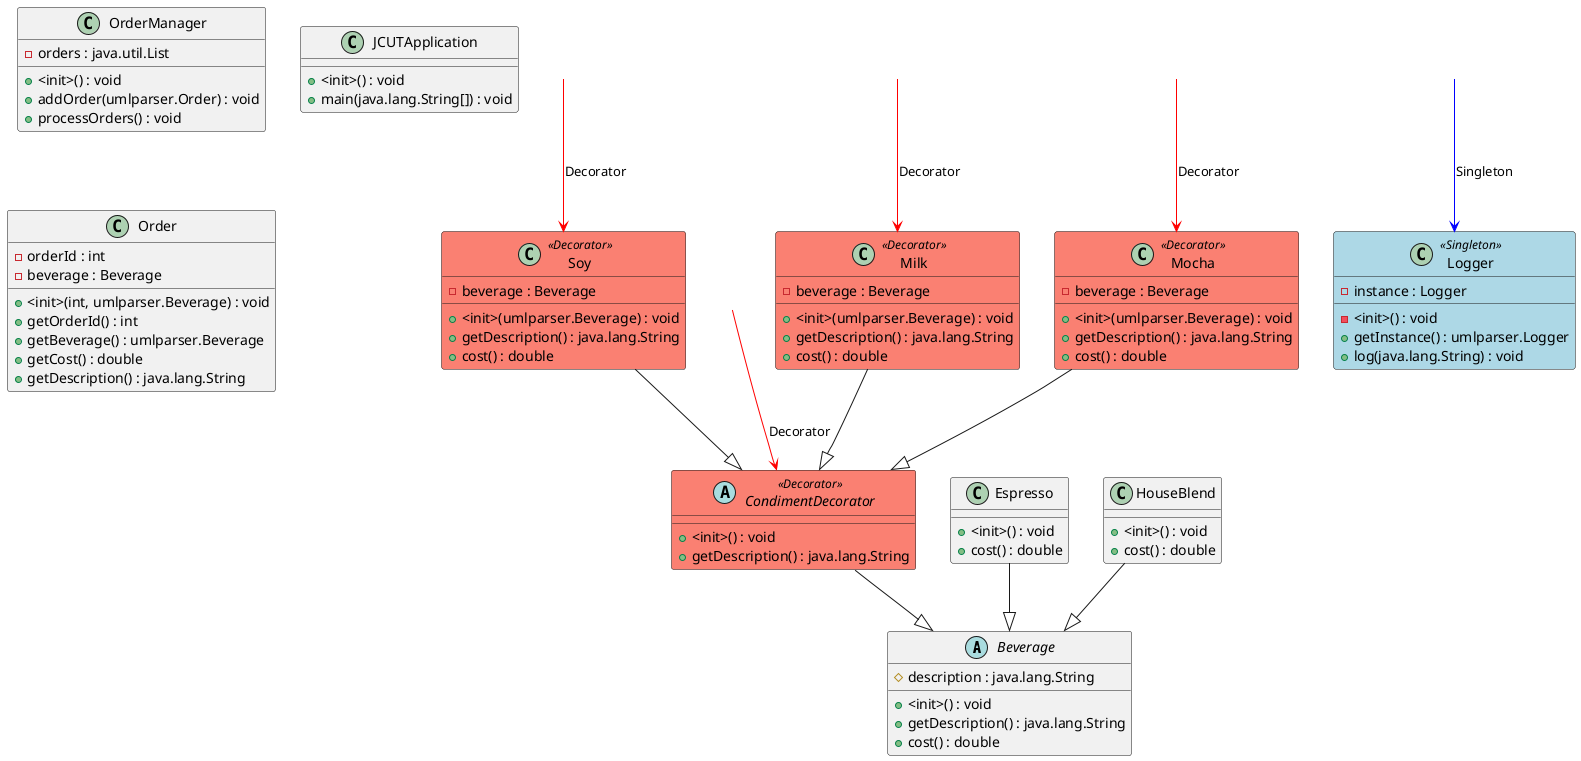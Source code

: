 @startuml
allowmixing
skinparam class {
BackgroundColor<<Decorator>> Salmon
BackgroundColor<<Singleton>> LightBlue
}
abstract Beverage {
  # description : java.lang.String
  + <init>() : void
  + getDescription() : java.lang.String
  + cost() : double
}

label " " as SoyLabel
SoyLabel -[#red]-> Soy : "Decorator"
class Soy <<Decorator>> {
  - beverage : Beverage
  + <init>(umlparser.Beverage) : void
  + getDescription() : java.lang.String
  + cost() : double
}

label " " as CondimentDecoratorLabel
CondimentDecoratorLabel -[#red]-> CondimentDecorator : "Decorator"
abstract CondimentDecorator <<Decorator>> {
  + <init>() : void
  + getDescription() : java.lang.String
}

class OrderManager {
  - orders : java.util.List
  + <init>() : void
  + addOrder(umlparser.Order) : void
  + processOrders() : void
}

class JCUTApplication {
  + <init>() : void
  + main(java.lang.String[]) : void
}

label " " as LoggerLabel
LoggerLabel -[#blue]-> Logger : "Singleton"
class Logger <<Singleton>> {
  - instance : Logger
  - <init>() : void
  + getInstance() : umlparser.Logger
  + log(java.lang.String) : void
}

class Order {
  - orderId : int
  - beverage : Beverage
  + <init>(int, umlparser.Beverage) : void
  + getOrderId() : int
  + getBeverage() : umlparser.Beverage
  + getCost() : double
  + getDescription() : java.lang.String
}

label " " as MilkLabel
MilkLabel -[#red]-> Milk : "Decorator"
class Milk <<Decorator>> {
  - beverage : Beverage
  + <init>(umlparser.Beverage) : void
  + getDescription() : java.lang.String
  + cost() : double
}

label " " as MochaLabel
MochaLabel -[#red]-> Mocha : "Decorator"
class Mocha <<Decorator>> {
  - beverage : Beverage
  + <init>(umlparser.Beverage) : void
  + getDescription() : java.lang.String
  + cost() : double
}

class Espresso {
  + <init>() : void
  + cost() : double
}

class HouseBlend {
  + <init>() : void
  + cost() : double
}

Soy --|>CondimentDecorator
CondimentDecorator --|>Beverage
Milk --|>CondimentDecorator
Mocha --|>CondimentDecorator
Espresso --|>Beverage
HouseBlend --|>Beverage
@enduml
